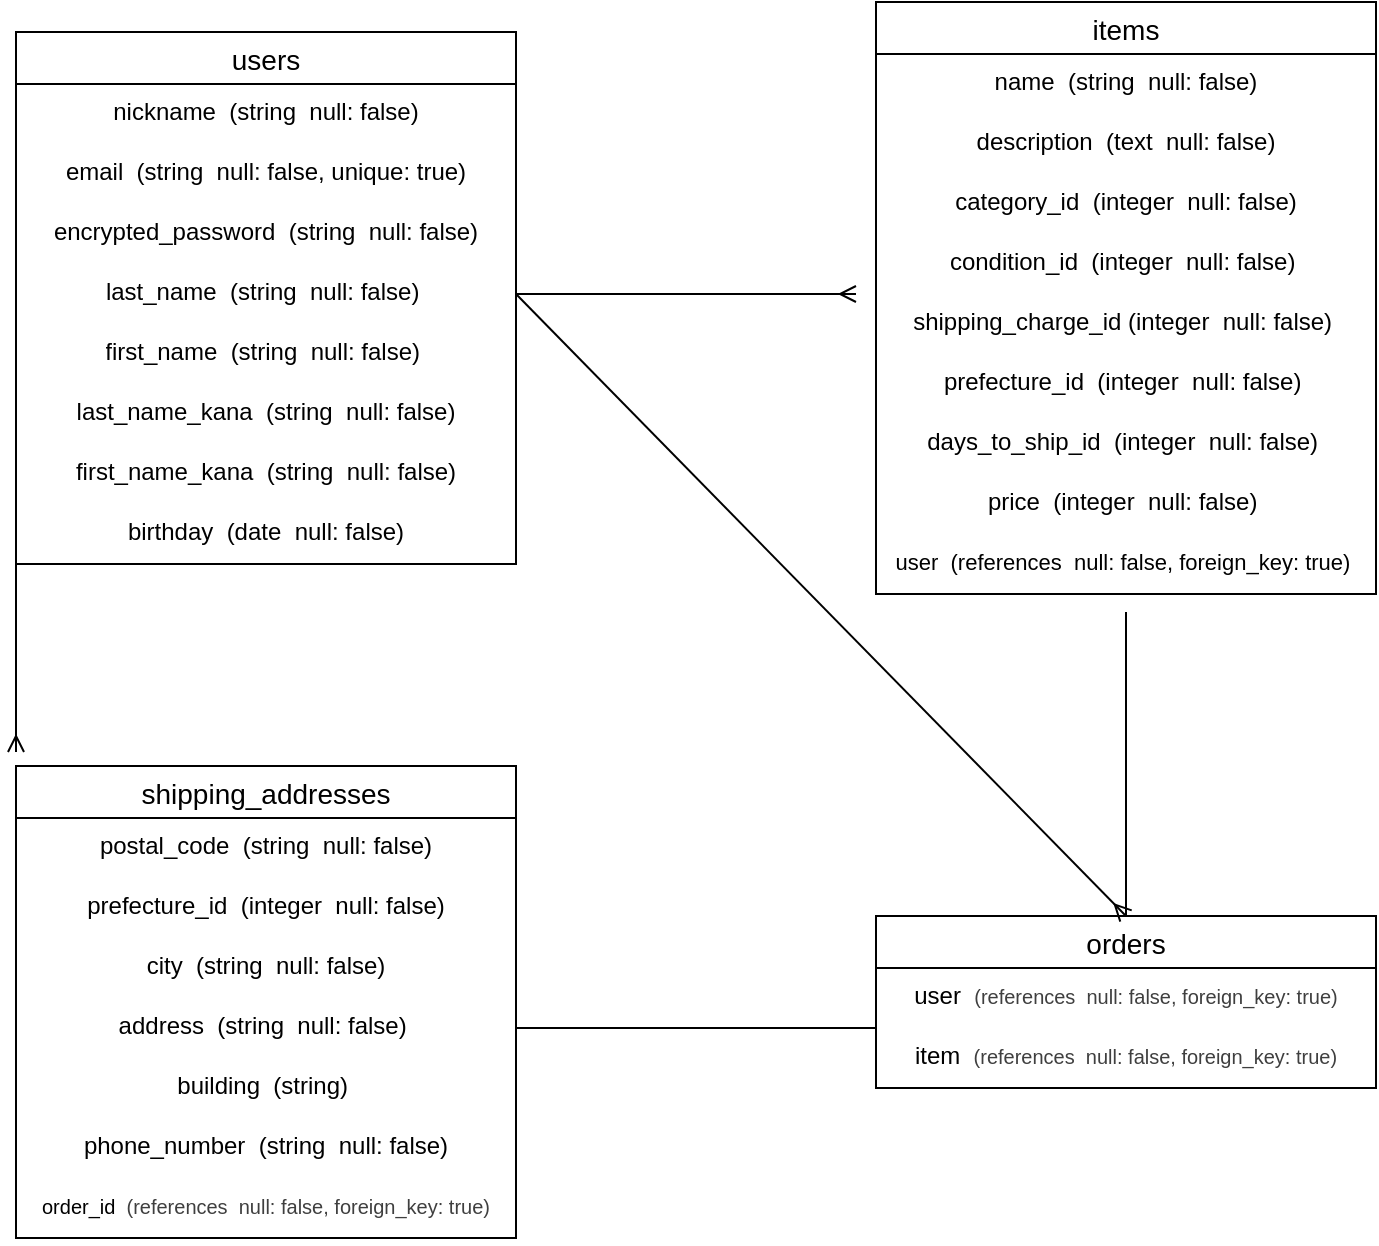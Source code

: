 <mxfile>
    <diagram id="ux7ycOtKhmdUCN6Gn-UM" name="ページ1">
        <mxGraphModel dx="786" dy="779" grid="1" gridSize="10" guides="1" tooltips="1" connect="1" arrows="1" fold="1" page="1" pageScale="1" pageWidth="827" pageHeight="1169" math="0" shadow="0">
            <root>
                <mxCell id="0"/>
                <mxCell id="1" parent="0"/>
                <mxCell id="2" value="users" style="swimlane;fontStyle=0;childLayout=stackLayout;horizontal=1;startSize=26;horizontalStack=0;resizeParent=1;resizeParentMax=0;resizeLast=0;collapsible=1;marginBottom=0;align=center;fontSize=14;" vertex="1" parent="1">
                    <mxGeometry x="60" y="100" width="250" height="266" as="geometry"/>
                </mxCell>
                <mxCell id="3" value="nickname&amp;nbsp; (string&amp;nbsp; null: false)　" style="text;strokeColor=none;fillColor=none;spacingLeft=4;spacingRight=4;overflow=hidden;rotatable=0;points=[[0,0.5],[1,0.5]];portConstraint=eastwest;fontSize=12;whiteSpace=wrap;html=1;align=center;" vertex="1" parent="2">
                    <mxGeometry y="26" width="250" height="30" as="geometry"/>
                </mxCell>
                <mxCell id="4" value="email&amp;nbsp; (string&amp;nbsp; null: false, unique: true)" style="text;strokeColor=none;fillColor=none;spacingLeft=4;spacingRight=4;overflow=hidden;rotatable=0;points=[[0,0.5],[1,0.5]];portConstraint=eastwest;fontSize=12;whiteSpace=wrap;html=1;align=center;" vertex="1" parent="2">
                    <mxGeometry y="56" width="250" height="30" as="geometry"/>
                </mxCell>
                <mxCell id="47" value="encrypted_password&amp;nbsp; (string&amp;nbsp; null: false)" style="text;strokeColor=none;fillColor=none;spacingLeft=4;spacingRight=4;overflow=hidden;rotatable=0;points=[[0,0.5],[1,0.5]];portConstraint=eastwest;fontSize=12;whiteSpace=wrap;html=1;align=center;" vertex="1" parent="2">
                    <mxGeometry y="86" width="250" height="30" as="geometry"/>
                </mxCell>
                <mxCell id="89" style="edgeStyle=none;html=1;exitX=1;exitY=0.5;exitDx=0;exitDy=0;endArrow=ERmany;endFill=0;" edge="1" parent="2" source="48">
                    <mxGeometry relative="1" as="geometry">
                        <mxPoint x="420" y="131" as="targetPoint"/>
                    </mxGeometry>
                </mxCell>
                <mxCell id="48" value="last_name&amp;nbsp; (string&amp;nbsp; null: false)&amp;nbsp;" style="text;strokeColor=none;fillColor=none;spacingLeft=4;spacingRight=4;overflow=hidden;rotatable=0;points=[[0,0.5],[1,0.5]];portConstraint=eastwest;fontSize=12;whiteSpace=wrap;html=1;align=center;" vertex="1" parent="2">
                    <mxGeometry y="116" width="250" height="30" as="geometry"/>
                </mxCell>
                <mxCell id="50" value="first_name&amp;nbsp; (string&amp;nbsp; null: false)&amp;nbsp;" style="text;strokeColor=none;fillColor=none;spacingLeft=4;spacingRight=4;overflow=hidden;rotatable=0;points=[[0,0.5],[1,0.5]];portConstraint=eastwest;fontSize=12;whiteSpace=wrap;html=1;align=center;" vertex="1" parent="2">
                    <mxGeometry y="146" width="250" height="30" as="geometry"/>
                </mxCell>
                <mxCell id="51" value="last_name_kana&amp;nbsp; (string&amp;nbsp; null: false)" style="text;strokeColor=none;fillColor=none;spacingLeft=4;spacingRight=4;overflow=hidden;rotatable=0;points=[[0,0.5],[1,0.5]];portConstraint=eastwest;fontSize=12;whiteSpace=wrap;html=1;align=center;" vertex="1" parent="2">
                    <mxGeometry y="176" width="250" height="30" as="geometry"/>
                </mxCell>
                <mxCell id="49" value="first_name_kana&amp;nbsp; (string&amp;nbsp; null: false)" style="text;strokeColor=none;fillColor=none;spacingLeft=4;spacingRight=4;overflow=hidden;rotatable=0;points=[[0,0.5],[1,0.5]];portConstraint=eastwest;fontSize=12;whiteSpace=wrap;html=1;align=center;" vertex="1" parent="2">
                    <mxGeometry y="206" width="250" height="30" as="geometry"/>
                </mxCell>
                <mxCell id="98" style="edgeStyle=none;html=1;exitX=0;exitY=0.5;exitDx=0;exitDy=0;endArrow=ERmany;endFill=0;" edge="1" parent="2" source="5">
                    <mxGeometry relative="1" as="geometry">
                        <mxPoint y="360" as="targetPoint"/>
                    </mxGeometry>
                </mxCell>
                <mxCell id="5" value="birthday&amp;nbsp; (date&amp;nbsp; null: false)" style="text;strokeColor=none;fillColor=none;spacingLeft=4;spacingRight=4;overflow=hidden;rotatable=0;points=[[0,0.5],[1,0.5]];portConstraint=eastwest;fontSize=12;whiteSpace=wrap;html=1;align=center;" vertex="1" parent="2">
                    <mxGeometry y="236" width="250" height="30" as="geometry"/>
                </mxCell>
                <mxCell id="54" value="items" style="swimlane;fontStyle=0;childLayout=stackLayout;horizontal=1;startSize=26;horizontalStack=0;resizeParent=1;resizeParentMax=0;resizeLast=0;collapsible=1;marginBottom=0;align=center;fontSize=14;" vertex="1" parent="1">
                    <mxGeometry x="490" y="85" width="250" height="296" as="geometry"/>
                </mxCell>
                <mxCell id="55" value="name&amp;nbsp; (string&amp;nbsp; null: false)　" style="text;strokeColor=none;fillColor=none;spacingLeft=4;spacingRight=4;overflow=hidden;rotatable=0;points=[[0,0.5],[1,0.5]];portConstraint=eastwest;fontSize=12;whiteSpace=wrap;html=1;align=center;" vertex="1" parent="54">
                    <mxGeometry y="26" width="250" height="30" as="geometry"/>
                </mxCell>
                <mxCell id="56" value="description&amp;nbsp; (text&amp;nbsp; null: false)" style="text;strokeColor=none;fillColor=none;spacingLeft=4;spacingRight=4;overflow=hidden;rotatable=0;points=[[0,0.5],[1,0.5]];portConstraint=eastwest;fontSize=12;whiteSpace=wrap;html=1;align=center;" vertex="1" parent="54">
                    <mxGeometry y="56" width="250" height="30" as="geometry"/>
                </mxCell>
                <mxCell id="57" value="category_id&amp;nbsp; (integer&amp;nbsp; null: false)" style="text;strokeColor=none;fillColor=none;spacingLeft=4;spacingRight=4;overflow=hidden;rotatable=0;points=[[0,0.5],[1,0.5]];portConstraint=eastwest;fontSize=12;whiteSpace=wrap;html=1;align=center;" vertex="1" parent="54">
                    <mxGeometry y="86" width="250" height="30" as="geometry"/>
                </mxCell>
                <mxCell id="58" value="condition_id&amp;nbsp; (integer&amp;nbsp; null: false)&amp;nbsp;" style="text;strokeColor=none;fillColor=none;spacingLeft=4;spacingRight=4;overflow=hidden;rotatable=0;points=[[0,0.5],[1,0.5]];portConstraint=eastwest;fontSize=12;whiteSpace=wrap;html=1;align=center;" vertex="1" parent="54">
                    <mxGeometry y="116" width="250" height="30" as="geometry"/>
                </mxCell>
                <mxCell id="59" value="&lt;span style=&quot;color: rgb(0, 0, 0);&quot;&gt;shipping_charge_id (integer&amp;nbsp; null: false)&amp;nbsp;&lt;/span&gt;" style="text;strokeColor=none;fillColor=none;spacingLeft=4;spacingRight=4;overflow=hidden;rotatable=0;points=[[0,0.5],[1,0.5]];portConstraint=eastwest;fontSize=12;whiteSpace=wrap;html=1;align=center;" vertex="1" parent="54">
                    <mxGeometry y="146" width="250" height="30" as="geometry"/>
                </mxCell>
                <mxCell id="60" value="&lt;span style=&quot;color: rgb(0, 0, 0);&quot;&gt;prefecture_id&amp;nbsp; (integer&amp;nbsp; null: false)&amp;nbsp;&lt;/span&gt;" style="text;strokeColor=none;fillColor=none;spacingLeft=4;spacingRight=4;overflow=hidden;rotatable=0;points=[[0,0.5],[1,0.5]];portConstraint=eastwest;fontSize=12;whiteSpace=wrap;html=1;align=center;" vertex="1" parent="54">
                    <mxGeometry y="176" width="250" height="30" as="geometry"/>
                </mxCell>
                <mxCell id="61" value="&lt;span style=&quot;color: rgb(0, 0, 0);&quot;&gt;days_to_ship_id&amp;nbsp; (integer&amp;nbsp; null: false)&amp;nbsp;&lt;/span&gt;" style="text;strokeColor=none;fillColor=none;spacingLeft=4;spacingRight=4;overflow=hidden;rotatable=0;points=[[0,0.5],[1,0.5]];portConstraint=eastwest;fontSize=12;whiteSpace=wrap;html=1;align=center;" vertex="1" parent="54">
                    <mxGeometry y="206" width="250" height="30" as="geometry"/>
                </mxCell>
                <mxCell id="62" value="price&lt;font color=&quot;#000000&quot;&gt;&amp;nbsp; (integer&amp;nbsp; null: false)&amp;nbsp;&lt;/font&gt;" style="text;strokeColor=none;fillColor=none;spacingLeft=4;spacingRight=4;overflow=hidden;rotatable=0;points=[[0,0.5],[1,0.5]];portConstraint=eastwest;fontSize=12;whiteSpace=wrap;html=1;align=center;" vertex="1" parent="54">
                    <mxGeometry y="236" width="250" height="30" as="geometry"/>
                </mxCell>
                <mxCell id="65" value="&lt;font style=&quot;font-size: 11px;&quot;&gt;&lt;span style=&quot;color: rgb(0, 0, 0);&quot;&gt;user&lt;/span&gt;&lt;font style=&quot;scrollbar-color: rgb(226, 226, 226) rgb(251, 251, 251);&quot;&gt;&amp;nbsp; (references&amp;nbsp; null: false, foreign_key: true)&amp;nbsp;&lt;/font&gt;&lt;/font&gt;" style="text;strokeColor=none;fillColor=none;spacingLeft=4;spacingRight=4;overflow=hidden;rotatable=0;points=[[0,0.5],[1,0.5]];portConstraint=eastwest;fontSize=12;whiteSpace=wrap;html=1;align=center;" vertex="1" parent="54">
                    <mxGeometry y="266" width="250" height="30" as="geometry"/>
                </mxCell>
                <mxCell id="66" value="shipping_addresses" style="swimlane;fontStyle=0;childLayout=stackLayout;horizontal=1;startSize=26;horizontalStack=0;resizeParent=1;resizeParentMax=0;resizeLast=0;collapsible=1;marginBottom=0;align=center;fontSize=14;" vertex="1" parent="1">
                    <mxGeometry x="60" y="467" width="250" height="236" as="geometry"/>
                </mxCell>
                <mxCell id="67" value="postal_code&amp;nbsp; (string&amp;nbsp; null: false)　" style="text;strokeColor=none;fillColor=none;spacingLeft=4;spacingRight=4;overflow=hidden;rotatable=0;points=[[0,0.5],[1,0.5]];portConstraint=eastwest;fontSize=12;whiteSpace=wrap;html=1;align=center;" vertex="1" parent="66">
                    <mxGeometry y="26" width="250" height="30" as="geometry"/>
                </mxCell>
                <mxCell id="68" value="prefecture_id&amp;nbsp; (integer&amp;nbsp; null: false)" style="text;strokeColor=none;fillColor=none;spacingLeft=4;spacingRight=4;overflow=hidden;rotatable=0;points=[[0,0.5],[1,0.5]];portConstraint=eastwest;fontSize=12;whiteSpace=wrap;html=1;align=center;" vertex="1" parent="66">
                    <mxGeometry y="56" width="250" height="30" as="geometry"/>
                </mxCell>
                <mxCell id="69" value="city&amp;nbsp; (string&amp;nbsp; null: false)" style="text;strokeColor=none;fillColor=none;spacingLeft=4;spacingRight=4;overflow=hidden;rotatable=0;points=[[0,0.5],[1,0.5]];portConstraint=eastwest;fontSize=12;whiteSpace=wrap;html=1;align=center;" vertex="1" parent="66">
                    <mxGeometry y="86" width="250" height="30" as="geometry"/>
                </mxCell>
                <mxCell id="70" value="address&amp;nbsp; (string&amp;nbsp; null: false)&amp;nbsp;" style="text;strokeColor=none;fillColor=none;spacingLeft=4;spacingRight=4;overflow=hidden;rotatable=0;points=[[0,0.5],[1,0.5]];portConstraint=eastwest;fontSize=12;whiteSpace=wrap;html=1;align=center;" vertex="1" parent="66">
                    <mxGeometry y="116" width="250" height="30" as="geometry"/>
                </mxCell>
                <mxCell id="71" value="building&amp;nbsp; (string)&amp;nbsp;" style="text;strokeColor=none;fillColor=none;spacingLeft=4;spacingRight=4;overflow=hidden;rotatable=0;points=[[0,0.5],[1,0.5]];portConstraint=eastwest;fontSize=12;whiteSpace=wrap;html=1;align=center;" vertex="1" parent="66">
                    <mxGeometry y="146" width="250" height="30" as="geometry"/>
                </mxCell>
                <mxCell id="72" value="phone_number&amp;nbsp; (string&amp;nbsp; null: false)" style="text;strokeColor=none;fillColor=none;spacingLeft=4;spacingRight=4;overflow=hidden;rotatable=0;points=[[0,0.5],[1,0.5]];portConstraint=eastwest;fontSize=12;whiteSpace=wrap;html=1;align=center;" vertex="1" parent="66">
                    <mxGeometry y="176" width="250" height="30" as="geometry"/>
                </mxCell>
                <mxCell id="73" value="&lt;font style=&quot;font-size: 10px;&quot;&gt;order_id&amp;nbsp;&amp;nbsp;&lt;span style=&quot;color: rgb(63, 63, 63);&quot;&gt;(references&amp;nbsp; null: false, foreign_key: true)&lt;/span&gt;&lt;/font&gt;" style="text;strokeColor=none;fillColor=none;spacingLeft=4;spacingRight=4;overflow=hidden;rotatable=0;points=[[0,0.5],[1,0.5]];portConstraint=eastwest;fontSize=12;whiteSpace=wrap;html=1;align=center;" vertex="1" parent="66">
                    <mxGeometry y="206" width="250" height="30" as="geometry"/>
                </mxCell>
                <mxCell id="103" style="edgeStyle=none;html=1;exitX=0.5;exitY=0;exitDx=0;exitDy=0;endArrow=none;endFill=0;" edge="1" parent="1" source="75">
                    <mxGeometry relative="1" as="geometry">
                        <mxPoint x="615" y="390" as="targetPoint"/>
                    </mxGeometry>
                </mxCell>
                <mxCell id="75" value="orders" style="swimlane;fontStyle=0;childLayout=stackLayout;horizontal=1;startSize=26;horizontalStack=0;resizeParent=1;resizeParentMax=0;resizeLast=0;collapsible=1;marginBottom=0;align=center;fontSize=14;" vertex="1" parent="1">
                    <mxGeometry x="490" y="542" width="250" height="86" as="geometry"/>
                </mxCell>
                <mxCell id="76" value="user&amp;nbsp;&amp;nbsp;&lt;span style=&quot;color: rgb(63, 63, 63); font-size: 10px;&quot;&gt;(references&amp;nbsp; null: false, foreign_key: true)&lt;/span&gt;　" style="text;strokeColor=none;fillColor=none;spacingLeft=4;spacingRight=4;overflow=hidden;rotatable=0;points=[[0,0.5],[1,0.5]];portConstraint=eastwest;fontSize=12;whiteSpace=wrap;html=1;align=center;" vertex="1" parent="75">
                    <mxGeometry y="26" width="250" height="30" as="geometry"/>
                </mxCell>
                <mxCell id="77" value="item&lt;font color=&quot;#000000&quot;&gt;&amp;nbsp;&amp;nbsp;&lt;/font&gt;&lt;span style=&quot;scrollbar-color: rgb(226, 226, 226) rgb(251, 251, 251); font-size: 10px; color: rgb(63, 63, 63);&quot;&gt;(references&amp;nbsp; null: false, foreign_key: true)&lt;/span&gt;&lt;span style=&quot;color: rgb(0, 0, 0);&quot;&gt;　&lt;/span&gt;" style="text;strokeColor=none;fillColor=none;spacingLeft=4;spacingRight=4;overflow=hidden;rotatable=0;points=[[0,0.5],[1,0.5]];portConstraint=eastwest;fontSize=12;whiteSpace=wrap;html=1;align=center;" vertex="1" parent="75">
                    <mxGeometry y="56" width="250" height="30" as="geometry"/>
                </mxCell>
                <mxCell id="99" style="edgeStyle=none;html=1;exitX=1;exitY=0.5;exitDx=0;exitDy=0;entryX=0.5;entryY=0;entryDx=0;entryDy=0;endArrow=ERmany;endFill=0;" edge="1" parent="1" source="48" target="75">
                    <mxGeometry relative="1" as="geometry"/>
                </mxCell>
                <mxCell id="102" style="edgeStyle=none;html=1;exitX=1;exitY=0.5;exitDx=0;exitDy=0;entryX=0;entryY=0;entryDx=0;entryDy=0;entryPerimeter=0;endArrow=none;endFill=0;" edge="1" parent="1" source="70" target="77">
                    <mxGeometry relative="1" as="geometry"/>
                </mxCell>
            </root>
        </mxGraphModel>
    </diagram>
</mxfile>